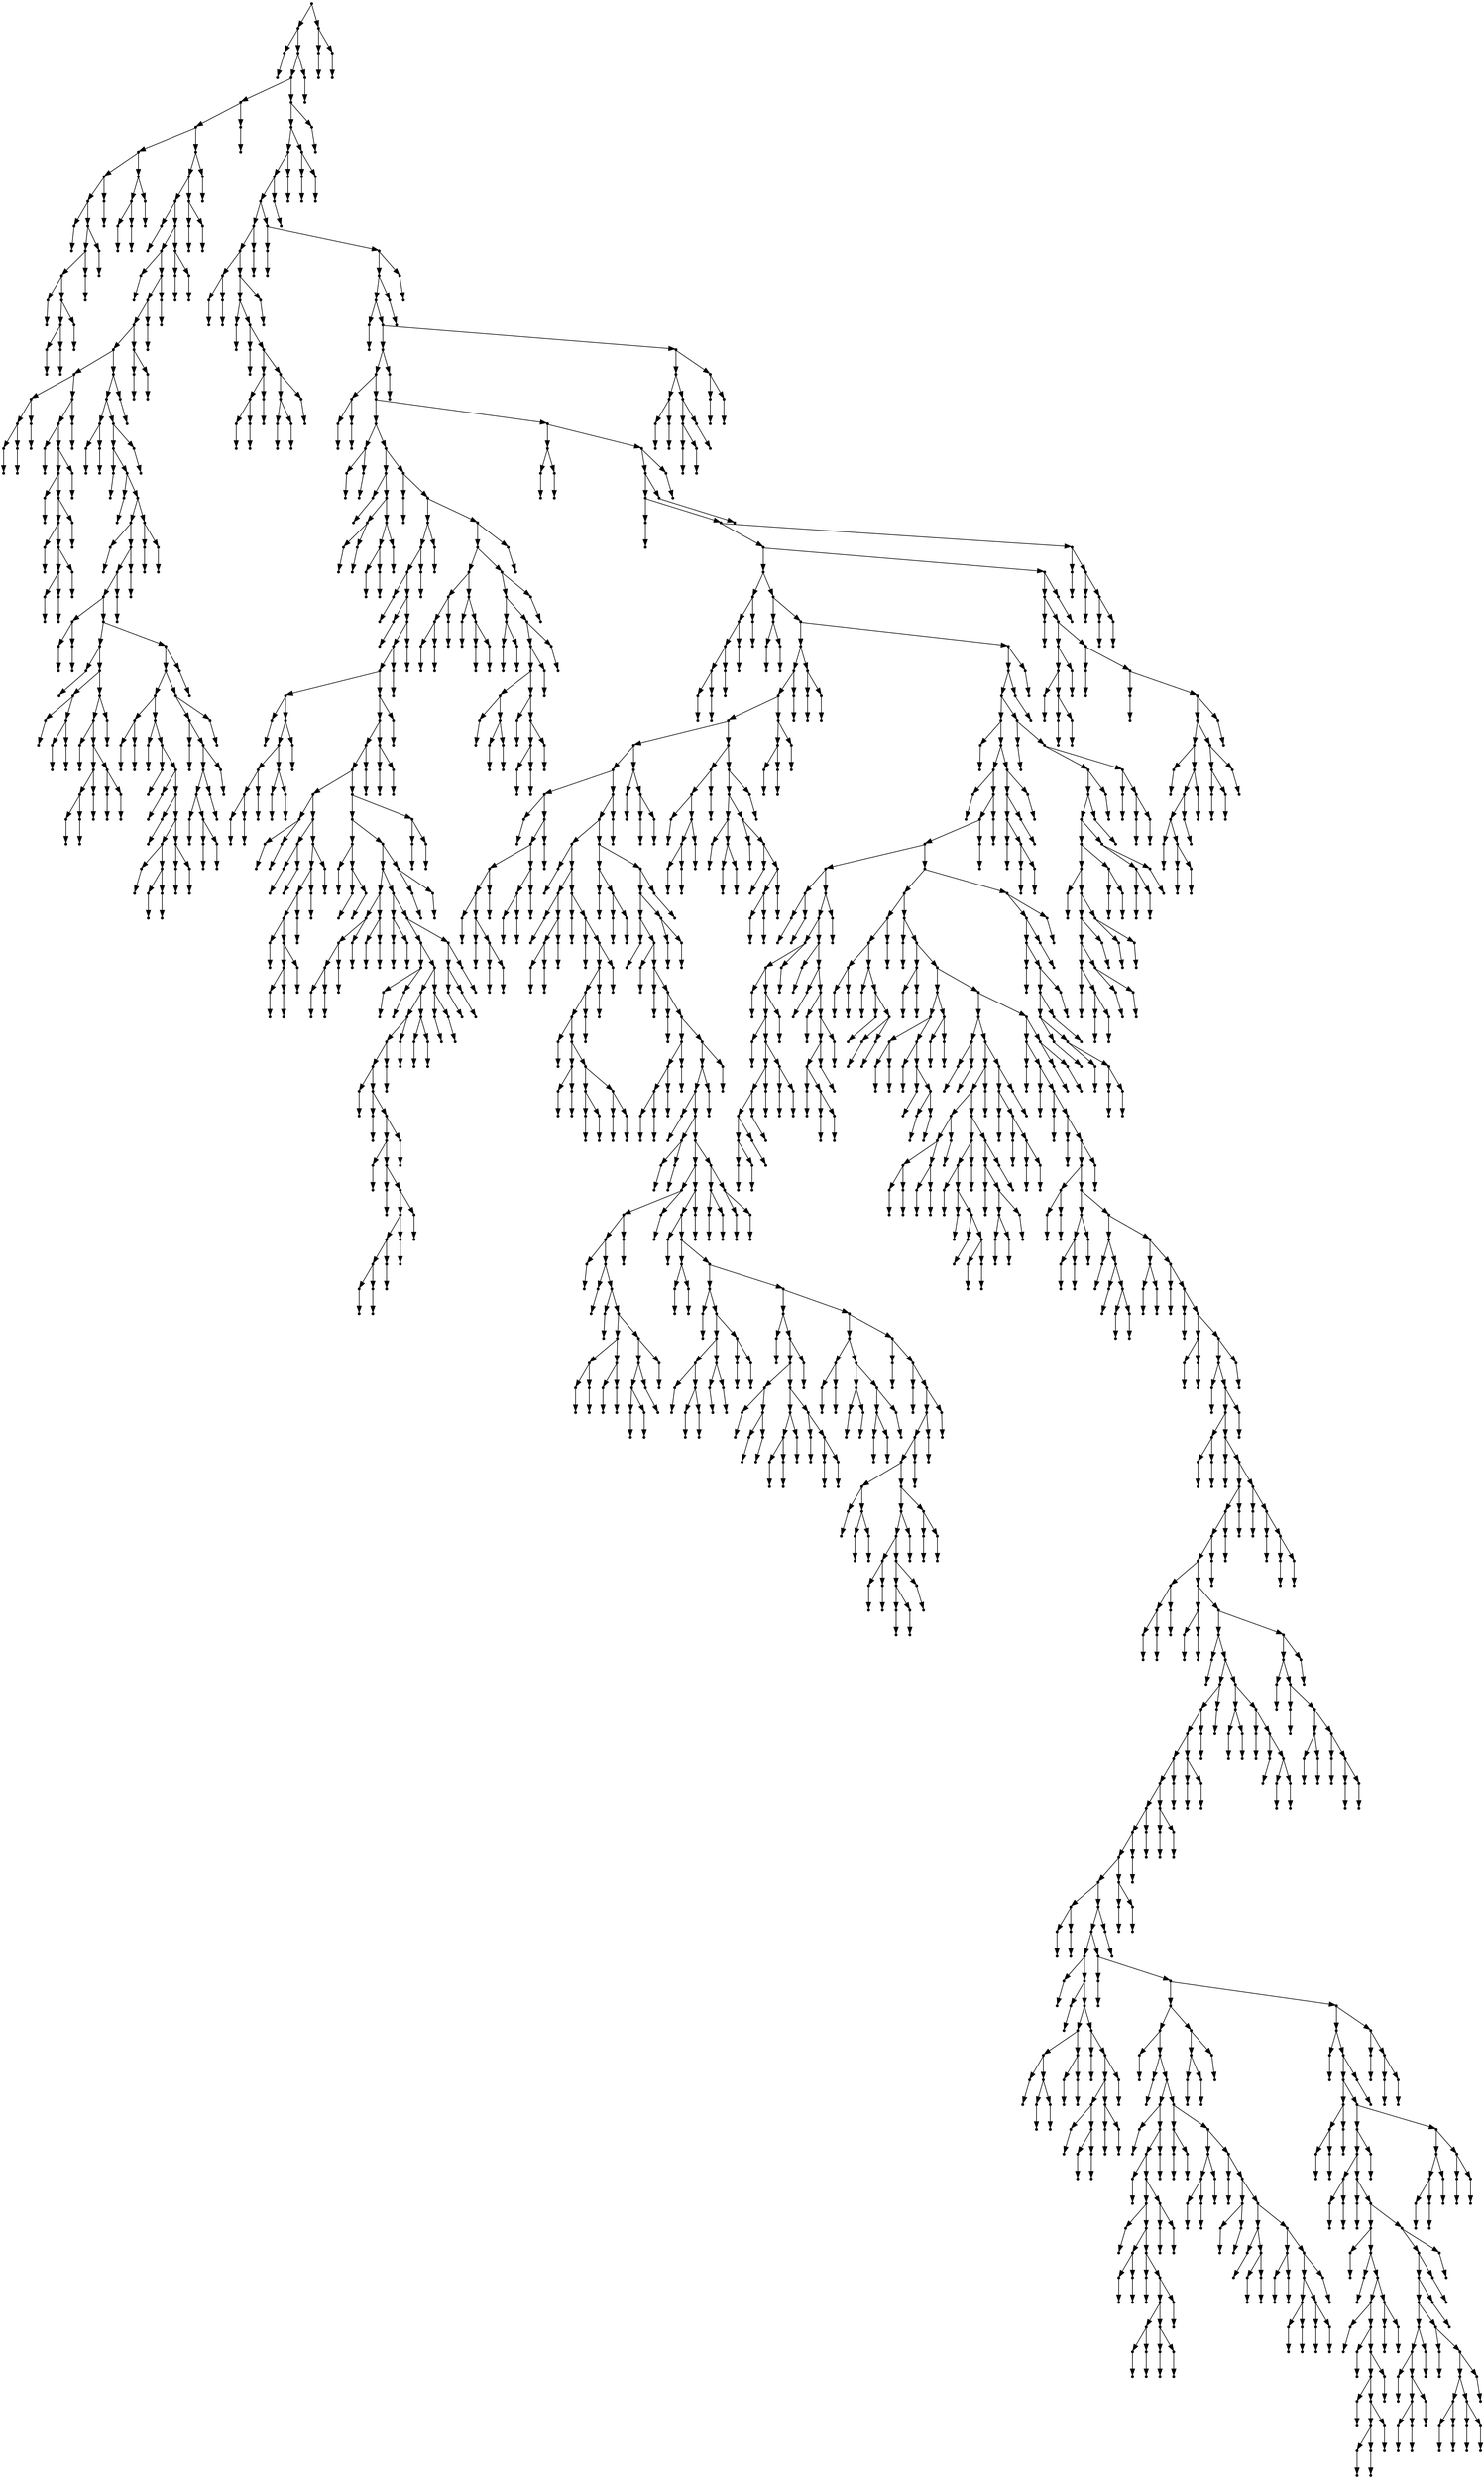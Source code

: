 digraph {
  1915 [shape=point];
  1909 [shape=point];
  1 [shape=point];
  0 [shape=point];
  1908 [shape=point];
  1905 [shape=point];
  234 [shape=point];
  231 [shape=point];
  33 [shape=point];
  24 [shape=point];
  21 [shape=point];
  3 [shape=point];
  2 [shape=point];
  20 [shape=point];
  17 [shape=point];
  14 [shape=point];
  5 [shape=point];
  4 [shape=point];
  13 [shape=point];
  10 [shape=point];
  7 [shape=point];
  6 [shape=point];
  9 [shape=point];
  8 [shape=point];
  12 [shape=point];
  11 [shape=point];
  16 [shape=point];
  15 [shape=point];
  19 [shape=point];
  18 [shape=point];
  23 [shape=point];
  22 [shape=point];
  32 [shape=point];
  29 [shape=point];
  26 [shape=point];
  25 [shape=point];
  28 [shape=point];
  27 [shape=point];
  31 [shape=point];
  30 [shape=point];
  230 [shape=point];
  227 [shape=point];
  221 [shape=point];
  35 [shape=point];
  34 [shape=point];
  220 [shape=point];
  214 [shape=point];
  37 [shape=point];
  36 [shape=point];
  213 [shape=point];
  210 [shape=point];
  207 [shape=point];
  201 [shape=point];
  72 [shape=point];
  45 [shape=point];
  42 [shape=point];
  39 [shape=point];
  38 [shape=point];
  41 [shape=point];
  40 [shape=point];
  44 [shape=point];
  43 [shape=point];
  71 [shape=point];
  68 [shape=point];
  47 [shape=point];
  46 [shape=point];
  67 [shape=point];
  64 [shape=point];
  49 [shape=point];
  48 [shape=point];
  63 [shape=point];
  60 [shape=point];
  51 [shape=point];
  50 [shape=point];
  59 [shape=point];
  56 [shape=point];
  53 [shape=point];
  52 [shape=point];
  55 [shape=point];
  54 [shape=point];
  58 [shape=point];
  57 [shape=point];
  62 [shape=point];
  61 [shape=point];
  66 [shape=point];
  65 [shape=point];
  70 [shape=point];
  69 [shape=point];
  200 [shape=point];
  197 [shape=point];
  77 [shape=point];
  74 [shape=point];
  73 [shape=point];
  76 [shape=point];
  75 [shape=point];
  196 [shape=point];
  193 [shape=point];
  79 [shape=point];
  78 [shape=point];
  192 [shape=point];
  81 [shape=point];
  80 [shape=point];
  191 [shape=point];
  185 [shape=point];
  83 [shape=point];
  82 [shape=point];
  184 [shape=point];
  181 [shape=point];
  178 [shape=point];
  88 [shape=point];
  85 [shape=point];
  84 [shape=point];
  87 [shape=point];
  86 [shape=point];
  177 [shape=point];
  120 [shape=point];
  90 [shape=point];
  89 [shape=point];
  119 [shape=point];
  98 [shape=point];
  92 [shape=point];
  91 [shape=point];
  97 [shape=point];
  94 [shape=point];
  93 [shape=point];
  96 [shape=point];
  95 [shape=point];
  118 [shape=point];
  115 [shape=point];
  100 [shape=point];
  99 [shape=point];
  114 [shape=point];
  108 [shape=point];
  105 [shape=point];
  102 [shape=point];
  101 [shape=point];
  104 [shape=point];
  103 [shape=point];
  107 [shape=point];
  106 [shape=point];
  113 [shape=point];
  110 [shape=point];
  109 [shape=point];
  112 [shape=point];
  111 [shape=point];
  117 [shape=point];
  116 [shape=point];
  176 [shape=point];
  173 [shape=point];
  152 [shape=point];
  125 [shape=point];
  122 [shape=point];
  121 [shape=point];
  124 [shape=point];
  123 [shape=point];
  151 [shape=point];
  127 [shape=point];
  126 [shape=point];
  150 [shape=point];
  129 [shape=point];
  128 [shape=point];
  149 [shape=point];
  131 [shape=point];
  130 [shape=point];
  148 [shape=point];
  133 [shape=point];
  132 [shape=point];
  147 [shape=point];
  141 [shape=point];
  135 [shape=point];
  134 [shape=point];
  140 [shape=point];
  137 [shape=point];
  136 [shape=point];
  139 [shape=point];
  138 [shape=point];
  146 [shape=point];
  143 [shape=point];
  142 [shape=point];
  145 [shape=point];
  144 [shape=point];
  172 [shape=point];
  169 [shape=point];
  154 [shape=point];
  153 [shape=point];
  168 [shape=point];
  165 [shape=point];
  162 [shape=point];
  156 [shape=point];
  155 [shape=point];
  161 [shape=point];
  158 [shape=point];
  157 [shape=point];
  160 [shape=point];
  159 [shape=point];
  164 [shape=point];
  163 [shape=point];
  167 [shape=point];
  166 [shape=point];
  171 [shape=point];
  170 [shape=point];
  175 [shape=point];
  174 [shape=point];
  180 [shape=point];
  179 [shape=point];
  183 [shape=point];
  182 [shape=point];
  190 [shape=point];
  187 [shape=point];
  186 [shape=point];
  189 [shape=point];
  188 [shape=point];
  195 [shape=point];
  194 [shape=point];
  199 [shape=point];
  198 [shape=point];
  206 [shape=point];
  203 [shape=point];
  202 [shape=point];
  205 [shape=point];
  204 [shape=point];
  209 [shape=point];
  208 [shape=point];
  212 [shape=point];
  211 [shape=point];
  219 [shape=point];
  216 [shape=point];
  215 [shape=point];
  218 [shape=point];
  217 [shape=point];
  226 [shape=point];
  223 [shape=point];
  222 [shape=point];
  225 [shape=point];
  224 [shape=point];
  229 [shape=point];
  228 [shape=point];
  233 [shape=point];
  232 [shape=point];
  1904 [shape=point];
  1901 [shape=point];
  1895 [shape=point];
  1892 [shape=point];
  1889 [shape=point];
  269 [shape=point];
  266 [shape=point];
  239 [shape=point];
  236 [shape=point];
  235 [shape=point];
  238 [shape=point];
  237 [shape=point];
  265 [shape=point];
  262 [shape=point];
  241 [shape=point];
  240 [shape=point];
  261 [shape=point];
  243 [shape=point];
  242 [shape=point];
  260 [shape=point];
  251 [shape=point];
  248 [shape=point];
  245 [shape=point];
  244 [shape=point];
  247 [shape=point];
  246 [shape=point];
  250 [shape=point];
  249 [shape=point];
  259 [shape=point];
  256 [shape=point];
  253 [shape=point];
  252 [shape=point];
  255 [shape=point];
  254 [shape=point];
  258 [shape=point];
  257 [shape=point];
  264 [shape=point];
  263 [shape=point];
  268 [shape=point];
  267 [shape=point];
  1888 [shape=point];
  271 [shape=point];
  270 [shape=point];
  1887 [shape=point];
  1884 [shape=point];
  1881 [shape=point];
  273 [shape=point];
  272 [shape=point];
  1880 [shape=point];
  1859 [shape=point];
  1856 [shape=point];
  278 [shape=point];
  275 [shape=point];
  274 [shape=point];
  277 [shape=point];
  276 [shape=point];
  1855 [shape=point];
  553 [shape=point];
  283 [shape=point];
  280 [shape=point];
  279 [shape=point];
  282 [shape=point];
  281 [shape=point];
  552 [shape=point];
  300 [shape=point];
  285 [shape=point];
  284 [shape=point];
  299 [shape=point];
  290 [shape=point];
  287 [shape=point];
  286 [shape=point];
  289 [shape=point];
  288 [shape=point];
  298 [shape=point];
  295 [shape=point];
  292 [shape=point];
  291 [shape=point];
  294 [shape=point];
  293 [shape=point];
  297 [shape=point];
  296 [shape=point];
  551 [shape=point];
  302 [shape=point];
  301 [shape=point];
  550 [shape=point];
  493 [shape=point];
  490 [shape=point];
  487 [shape=point];
  304 [shape=point];
  303 [shape=point];
  486 [shape=point];
  306 [shape=point];
  305 [shape=point];
  485 [shape=point];
  482 [shape=point];
  479 [shape=point];
  326 [shape=point];
  308 [shape=point];
  307 [shape=point];
  325 [shape=point];
  322 [shape=point];
  316 [shape=point];
  313 [shape=point];
  310 [shape=point];
  309 [shape=point];
  312 [shape=point];
  311 [shape=point];
  315 [shape=point];
  314 [shape=point];
  321 [shape=point];
  318 [shape=point];
  317 [shape=point];
  320 [shape=point];
  319 [shape=point];
  324 [shape=point];
  323 [shape=point];
  478 [shape=point];
  475 [shape=point];
  469 [shape=point];
  466 [shape=point];
  358 [shape=point];
  331 [shape=point];
  328 [shape=point];
  327 [shape=point];
  330 [shape=point];
  329 [shape=point];
  357 [shape=point];
  336 [shape=point];
  333 [shape=point];
  332 [shape=point];
  335 [shape=point];
  334 [shape=point];
  356 [shape=point];
  353 [shape=point];
  350 [shape=point];
  347 [shape=point];
  338 [shape=point];
  337 [shape=point];
  346 [shape=point];
  343 [shape=point];
  340 [shape=point];
  339 [shape=point];
  342 [shape=point];
  341 [shape=point];
  345 [shape=point];
  344 [shape=point];
  349 [shape=point];
  348 [shape=point];
  352 [shape=point];
  351 [shape=point];
  355 [shape=point];
  354 [shape=point];
  465 [shape=point];
  459 [shape=point];
  366 [shape=point];
  360 [shape=point];
  359 [shape=point];
  365 [shape=point];
  362 [shape=point];
  361 [shape=point];
  364 [shape=point];
  363 [shape=point];
  458 [shape=point];
  452 [shape=point];
  383 [shape=point];
  377 [shape=point];
  374 [shape=point];
  371 [shape=point];
  368 [shape=point];
  367 [shape=point];
  370 [shape=point];
  369 [shape=point];
  373 [shape=point];
  372 [shape=point];
  376 [shape=point];
  375 [shape=point];
  382 [shape=point];
  379 [shape=point];
  378 [shape=point];
  381 [shape=point];
  380 [shape=point];
  451 [shape=point];
  388 [shape=point];
  385 [shape=point];
  384 [shape=point];
  387 [shape=point];
  386 [shape=point];
  450 [shape=point];
  441 [shape=point];
  393 [shape=point];
  390 [shape=point];
  389 [shape=point];
  392 [shape=point];
  391 [shape=point];
  440 [shape=point];
  434 [shape=point];
  428 [shape=point];
  425 [shape=point];
  422 [shape=point];
  395 [shape=point];
  394 [shape=point];
  421 [shape=point];
  397 [shape=point];
  396 [shape=point];
  420 [shape=point];
  417 [shape=point];
  399 [shape=point];
  398 [shape=point];
  416 [shape=point];
  401 [shape=point];
  400 [shape=point];
  415 [shape=point];
  412 [shape=point];
  409 [shape=point];
  406 [shape=point];
  403 [shape=point];
  402 [shape=point];
  405 [shape=point];
  404 [shape=point];
  408 [shape=point];
  407 [shape=point];
  411 [shape=point];
  410 [shape=point];
  414 [shape=point];
  413 [shape=point];
  419 [shape=point];
  418 [shape=point];
  424 [shape=point];
  423 [shape=point];
  427 [shape=point];
  426 [shape=point];
  433 [shape=point];
  430 [shape=point];
  429 [shape=point];
  432 [shape=point];
  431 [shape=point];
  439 [shape=point];
  436 [shape=point];
  435 [shape=point];
  438 [shape=point];
  437 [shape=point];
  449 [shape=point];
  446 [shape=point];
  443 [shape=point];
  442 [shape=point];
  445 [shape=point];
  444 [shape=point];
  448 [shape=point];
  447 [shape=point];
  457 [shape=point];
  454 [shape=point];
  453 [shape=point];
  456 [shape=point];
  455 [shape=point];
  464 [shape=point];
  461 [shape=point];
  460 [shape=point];
  463 [shape=point];
  462 [shape=point];
  468 [shape=point];
  467 [shape=point];
  474 [shape=point];
  471 [shape=point];
  470 [shape=point];
  473 [shape=point];
  472 [shape=point];
  477 [shape=point];
  476 [shape=point];
  481 [shape=point];
  480 [shape=point];
  484 [shape=point];
  483 [shape=point];
  489 [shape=point];
  488 [shape=point];
  492 [shape=point];
  491 [shape=point];
  549 [shape=point];
  546 [shape=point];
  510 [shape=point];
  501 [shape=point];
  498 [shape=point];
  495 [shape=point];
  494 [shape=point];
  497 [shape=point];
  496 [shape=point];
  500 [shape=point];
  499 [shape=point];
  509 [shape=point];
  503 [shape=point];
  502 [shape=point];
  508 [shape=point];
  505 [shape=point];
  504 [shape=point];
  507 [shape=point];
  506 [shape=point];
  545 [shape=point];
  542 [shape=point];
  515 [shape=point];
  512 [shape=point];
  511 [shape=point];
  514 [shape=point];
  513 [shape=point];
  541 [shape=point];
  538 [shape=point];
  535 [shape=point];
  523 [shape=point];
  517 [shape=point];
  516 [shape=point];
  522 [shape=point];
  519 [shape=point];
  518 [shape=point];
  521 [shape=point];
  520 [shape=point];
  534 [shape=point];
  525 [shape=point];
  524 [shape=point];
  533 [shape=point];
  530 [shape=point];
  527 [shape=point];
  526 [shape=point];
  529 [shape=point];
  528 [shape=point];
  532 [shape=point];
  531 [shape=point];
  537 [shape=point];
  536 [shape=point];
  540 [shape=point];
  539 [shape=point];
  544 [shape=point];
  543 [shape=point];
  548 [shape=point];
  547 [shape=point];
  1854 [shape=point];
  558 [shape=point];
  555 [shape=point];
  554 [shape=point];
  557 [shape=point];
  556 [shape=point];
  1853 [shape=point];
  1850 [shape=point];
  1847 [shape=point];
  560 [shape=point];
  559 [shape=point];
  1846 [shape=point];
  1834 [shape=point];
  1780 [shape=point];
  574 [shape=point];
  571 [shape=point];
  568 [shape=point];
  565 [shape=point];
  562 [shape=point];
  561 [shape=point];
  564 [shape=point];
  563 [shape=point];
  567 [shape=point];
  566 [shape=point];
  570 [shape=point];
  569 [shape=point];
  573 [shape=point];
  572 [shape=point];
  1779 [shape=point];
  579 [shape=point];
  576 [shape=point];
  575 [shape=point];
  578 [shape=point];
  577 [shape=point];
  1778 [shape=point];
  977 [shape=point];
  971 [shape=point];
  968 [shape=point];
  959 [shape=point];
  917 [shape=point];
  908 [shape=point];
  608 [shape=point];
  581 [shape=point];
  580 [shape=point];
  607 [shape=point];
  604 [shape=point];
  595 [shape=point];
  592 [shape=point];
  583 [shape=point];
  582 [shape=point];
  591 [shape=point];
  585 [shape=point];
  584 [shape=point];
  590 [shape=point];
  587 [shape=point];
  586 [shape=point];
  589 [shape=point];
  588 [shape=point];
  594 [shape=point];
  593 [shape=point];
  603 [shape=point];
  600 [shape=point];
  597 [shape=point];
  596 [shape=point];
  599 [shape=point];
  598 [shape=point];
  602 [shape=point];
  601 [shape=point];
  606 [shape=point];
  605 [shape=point];
  907 [shape=point];
  904 [shape=point];
  658 [shape=point];
  610 [shape=point];
  609 [shape=point];
  657 [shape=point];
  621 [shape=point];
  612 [shape=point];
  611 [shape=point];
  620 [shape=point];
  617 [shape=point];
  614 [shape=point];
  613 [shape=point];
  616 [shape=point];
  615 [shape=point];
  619 [shape=point];
  618 [shape=point];
  656 [shape=point];
  623 [shape=point];
  622 [shape=point];
  655 [shape=point];
  625 [shape=point];
  624 [shape=point];
  654 [shape=point];
  651 [shape=point];
  648 [shape=point];
  645 [shape=point];
  627 [shape=point];
  626 [shape=point];
  644 [shape=point];
  632 [shape=point];
  629 [shape=point];
  628 [shape=point];
  631 [shape=point];
  630 [shape=point];
  643 [shape=point];
  637 [shape=point];
  634 [shape=point];
  633 [shape=point];
  636 [shape=point];
  635 [shape=point];
  642 [shape=point];
  639 [shape=point];
  638 [shape=point];
  641 [shape=point];
  640 [shape=point];
  647 [shape=point];
  646 [shape=point];
  650 [shape=point];
  649 [shape=point];
  653 [shape=point];
  652 [shape=point];
  903 [shape=point];
  666 [shape=point];
  660 [shape=point];
  659 [shape=point];
  665 [shape=point];
  662 [shape=point];
  661 [shape=point];
  664 [shape=point];
  663 [shape=point];
  902 [shape=point];
  899 [shape=point];
  893 [shape=point];
  668 [shape=point];
  667 [shape=point];
  892 [shape=point];
  670 [shape=point];
  669 [shape=point];
  891 [shape=point];
  672 [shape=point];
  671 [shape=point];
  890 [shape=point];
  674 [shape=point];
  673 [shape=point];
  889 [shape=point];
  685 [shape=point];
  682 [shape=point];
  679 [shape=point];
  676 [shape=point];
  675 [shape=point];
  678 [shape=point];
  677 [shape=point];
  681 [shape=point];
  680 [shape=point];
  684 [shape=point];
  683 [shape=point];
  888 [shape=point];
  885 [shape=point];
  882 [shape=point];
  687 [shape=point];
  686 [shape=point];
  881 [shape=point];
  692 [shape=point];
  689 [shape=point];
  688 [shape=point];
  691 [shape=point];
  690 [shape=point];
  880 [shape=point];
  868 [shape=point];
  730 [shape=point];
  727 [shape=point];
  724 [shape=point];
  694 [shape=point];
  693 [shape=point];
  723 [shape=point];
  696 [shape=point];
  695 [shape=point];
  722 [shape=point];
  698 [shape=point];
  697 [shape=point];
  721 [shape=point];
  709 [shape=point];
  703 [shape=point];
  700 [shape=point];
  699 [shape=point];
  702 [shape=point];
  701 [shape=point];
  708 [shape=point];
  705 [shape=point];
  704 [shape=point];
  707 [shape=point];
  706 [shape=point];
  720 [shape=point];
  717 [shape=point];
  714 [shape=point];
  711 [shape=point];
  710 [shape=point];
  713 [shape=point];
  712 [shape=point];
  716 [shape=point];
  715 [shape=point];
  719 [shape=point];
  718 [shape=point];
  726 [shape=point];
  725 [shape=point];
  729 [shape=point];
  728 [shape=point];
  867 [shape=point];
  864 [shape=point];
  732 [shape=point];
  731 [shape=point];
  863 [shape=point];
  737 [shape=point];
  734 [shape=point];
  733 [shape=point];
  736 [shape=point];
  735 [shape=point];
  862 [shape=point];
  760 [shape=point];
  739 [shape=point];
  738 [shape=point];
  759 [shape=point];
  753 [shape=point];
  747 [shape=point];
  741 [shape=point];
  740 [shape=point];
  746 [shape=point];
  743 [shape=point];
  742 [shape=point];
  745 [shape=point];
  744 [shape=point];
  752 [shape=point];
  749 [shape=point];
  748 [shape=point];
  751 [shape=point];
  750 [shape=point];
  758 [shape=point];
  755 [shape=point];
  754 [shape=point];
  757 [shape=point];
  756 [shape=point];
  861 [shape=point];
  792 [shape=point];
  762 [shape=point];
  761 [shape=point];
  791 [shape=point];
  788 [shape=point];
  770 [shape=point];
  764 [shape=point];
  763 [shape=point];
  769 [shape=point];
  766 [shape=point];
  765 [shape=point];
  768 [shape=point];
  767 [shape=point];
  787 [shape=point];
  778 [shape=point];
  775 [shape=point];
  772 [shape=point];
  771 [shape=point];
  774 [shape=point];
  773 [shape=point];
  777 [shape=point];
  776 [shape=point];
  786 [shape=point];
  780 [shape=point];
  779 [shape=point];
  785 [shape=point];
  782 [shape=point];
  781 [shape=point];
  784 [shape=point];
  783 [shape=point];
  790 [shape=point];
  789 [shape=point];
  860 [shape=point];
  812 [shape=point];
  797 [shape=point];
  794 [shape=point];
  793 [shape=point];
  796 [shape=point];
  795 [shape=point];
  811 [shape=point];
  802 [shape=point];
  799 [shape=point];
  798 [shape=point];
  801 [shape=point];
  800 [shape=point];
  810 [shape=point];
  807 [shape=point];
  804 [shape=point];
  803 [shape=point];
  806 [shape=point];
  805 [shape=point];
  809 [shape=point];
  808 [shape=point];
  859 [shape=point];
  814 [shape=point];
  813 [shape=point];
  858 [shape=point];
  816 [shape=point];
  815 [shape=point];
  857 [shape=point];
  854 [shape=point];
  851 [shape=point];
  848 [shape=point];
  824 [shape=point];
  818 [shape=point];
  817 [shape=point];
  823 [shape=point];
  820 [shape=point];
  819 [shape=point];
  822 [shape=point];
  821 [shape=point];
  847 [shape=point];
  841 [shape=point];
  838 [shape=point];
  829 [shape=point];
  826 [shape=point];
  825 [shape=point];
  828 [shape=point];
  827 [shape=point];
  837 [shape=point];
  834 [shape=point];
  831 [shape=point];
  830 [shape=point];
  833 [shape=point];
  832 [shape=point];
  836 [shape=point];
  835 [shape=point];
  840 [shape=point];
  839 [shape=point];
  846 [shape=point];
  843 [shape=point];
  842 [shape=point];
  845 [shape=point];
  844 [shape=point];
  850 [shape=point];
  849 [shape=point];
  853 [shape=point];
  852 [shape=point];
  856 [shape=point];
  855 [shape=point];
  866 [shape=point];
  865 [shape=point];
  879 [shape=point];
  873 [shape=point];
  870 [shape=point];
  869 [shape=point];
  872 [shape=point];
  871 [shape=point];
  878 [shape=point];
  875 [shape=point];
  874 [shape=point];
  877 [shape=point];
  876 [shape=point];
  884 [shape=point];
  883 [shape=point];
  887 [shape=point];
  886 [shape=point];
  898 [shape=point];
  895 [shape=point];
  894 [shape=point];
  897 [shape=point];
  896 [shape=point];
  901 [shape=point];
  900 [shape=point];
  906 [shape=point];
  905 [shape=point];
  916 [shape=point];
  910 [shape=point];
  909 [shape=point];
  915 [shape=point];
  912 [shape=point];
  911 [shape=point];
  914 [shape=point];
  913 [shape=point];
  958 [shape=point];
  931 [shape=point];
  928 [shape=point];
  919 [shape=point];
  918 [shape=point];
  927 [shape=point];
  924 [shape=point];
  921 [shape=point];
  920 [shape=point];
  923 [shape=point];
  922 [shape=point];
  926 [shape=point];
  925 [shape=point];
  930 [shape=point];
  929 [shape=point];
  957 [shape=point];
  954 [shape=point];
  939 [shape=point];
  933 [shape=point];
  932 [shape=point];
  938 [shape=point];
  935 [shape=point];
  934 [shape=point];
  937 [shape=point];
  936 [shape=point];
  953 [shape=point];
  941 [shape=point];
  940 [shape=point];
  952 [shape=point];
  943 [shape=point];
  942 [shape=point];
  951 [shape=point];
  948 [shape=point];
  945 [shape=point];
  944 [shape=point];
  947 [shape=point];
  946 [shape=point];
  950 [shape=point];
  949 [shape=point];
  956 [shape=point];
  955 [shape=point];
  967 [shape=point];
  964 [shape=point];
  961 [shape=point];
  960 [shape=point];
  963 [shape=point];
  962 [shape=point];
  966 [shape=point];
  965 [shape=point];
  970 [shape=point];
  969 [shape=point];
  976 [shape=point];
  973 [shape=point];
  972 [shape=point];
  975 [shape=point];
  974 [shape=point];
  1777 [shape=point];
  1774 [shape=point];
  1771 [shape=point];
  1711 [shape=point];
  979 [shape=point];
  978 [shape=point];
  1710 [shape=point];
  1695 [shape=point];
  981 [shape=point];
  980 [shape=point];
  1694 [shape=point];
  1691 [shape=point];
  1688 [shape=point];
  1046 [shape=point];
  986 [shape=point];
  983 [shape=point];
  982 [shape=point];
  985 [shape=point];
  984 [shape=point];
  1045 [shape=point];
  1042 [shape=point];
  1018 [shape=point];
  1015 [shape=point];
  988 [shape=point];
  987 [shape=point];
  1014 [shape=point];
  1011 [shape=point];
  990 [shape=point];
  989 [shape=point];
  1010 [shape=point];
  1004 [shape=point];
  1001 [shape=point];
  998 [shape=point];
  995 [shape=point];
  992 [shape=point];
  991 [shape=point];
  994 [shape=point];
  993 [shape=point];
  997 [shape=point];
  996 [shape=point];
  1000 [shape=point];
  999 [shape=point];
  1003 [shape=point];
  1002 [shape=point];
  1009 [shape=point];
  1006 [shape=point];
  1005 [shape=point];
  1008 [shape=point];
  1007 [shape=point];
  1013 [shape=point];
  1012 [shape=point];
  1017 [shape=point];
  1016 [shape=point];
  1041 [shape=point];
  1020 [shape=point];
  1019 [shape=point];
  1040 [shape=point];
  1022 [shape=point];
  1021 [shape=point];
  1039 [shape=point];
  1024 [shape=point];
  1023 [shape=point];
  1038 [shape=point];
  1035 [shape=point];
  1032 [shape=point];
  1026 [shape=point];
  1025 [shape=point];
  1031 [shape=point];
  1028 [shape=point];
  1027 [shape=point];
  1030 [shape=point];
  1029 [shape=point];
  1034 [shape=point];
  1033 [shape=point];
  1037 [shape=point];
  1036 [shape=point];
  1044 [shape=point];
  1043 [shape=point];
  1687 [shape=point];
  1660 [shape=point];
  1066 [shape=point];
  1063 [shape=point];
  1051 [shape=point];
  1048 [shape=point];
  1047 [shape=point];
  1050 [shape=point];
  1049 [shape=point];
  1062 [shape=point];
  1053 [shape=point];
  1052 [shape=point];
  1061 [shape=point];
  1055 [shape=point];
  1054 [shape=point];
  1060 [shape=point];
  1057 [shape=point];
  1056 [shape=point];
  1059 [shape=point];
  1058 [shape=point];
  1065 [shape=point];
  1064 [shape=point];
  1659 [shape=point];
  1068 [shape=point];
  1067 [shape=point];
  1658 [shape=point];
  1073 [shape=point];
  1070 [shape=point];
  1069 [shape=point];
  1072 [shape=point];
  1071 [shape=point];
  1657 [shape=point];
  1096 [shape=point];
  1090 [shape=point];
  1078 [shape=point];
  1075 [shape=point];
  1074 [shape=point];
  1077 [shape=point];
  1076 [shape=point];
  1089 [shape=point];
  1080 [shape=point];
  1079 [shape=point];
  1088 [shape=point];
  1082 [shape=point];
  1081 [shape=point];
  1087 [shape=point];
  1084 [shape=point];
  1083 [shape=point];
  1086 [shape=point];
  1085 [shape=point];
  1095 [shape=point];
  1092 [shape=point];
  1091 [shape=point];
  1094 [shape=point];
  1093 [shape=point];
  1656 [shape=point];
  1167 [shape=point];
  1101 [shape=point];
  1098 [shape=point];
  1097 [shape=point];
  1100 [shape=point];
  1099 [shape=point];
  1166 [shape=point];
  1151 [shape=point];
  1148 [shape=point];
  1115 [shape=point];
  1112 [shape=point];
  1106 [shape=point];
  1103 [shape=point];
  1102 [shape=point];
  1105 [shape=point];
  1104 [shape=point];
  1111 [shape=point];
  1108 [shape=point];
  1107 [shape=point];
  1110 [shape=point];
  1109 [shape=point];
  1114 [shape=point];
  1113 [shape=point];
  1147 [shape=point];
  1132 [shape=point];
  1129 [shape=point];
  1117 [shape=point];
  1116 [shape=point];
  1128 [shape=point];
  1119 [shape=point];
  1118 [shape=point];
  1127 [shape=point];
  1121 [shape=point];
  1120 [shape=point];
  1126 [shape=point];
  1123 [shape=point];
  1122 [shape=point];
  1125 [shape=point];
  1124 [shape=point];
  1131 [shape=point];
  1130 [shape=point];
  1146 [shape=point];
  1143 [shape=point];
  1134 [shape=point];
  1133 [shape=point];
  1142 [shape=point];
  1139 [shape=point];
  1136 [shape=point];
  1135 [shape=point];
  1138 [shape=point];
  1137 [shape=point];
  1141 [shape=point];
  1140 [shape=point];
  1145 [shape=point];
  1144 [shape=point];
  1150 [shape=point];
  1149 [shape=point];
  1165 [shape=point];
  1162 [shape=point];
  1153 [shape=point];
  1152 [shape=point];
  1161 [shape=point];
  1155 [shape=point];
  1154 [shape=point];
  1160 [shape=point];
  1157 [shape=point];
  1156 [shape=point];
  1159 [shape=point];
  1158 [shape=point];
  1164 [shape=point];
  1163 [shape=point];
  1655 [shape=point];
  1649 [shape=point];
  1169 [shape=point];
  1168 [shape=point];
  1648 [shape=point];
  1171 [shape=point];
  1170 [shape=point];
  1647 [shape=point];
  1173 [shape=point];
  1172 [shape=point];
  1646 [shape=point];
  1175 [shape=point];
  1174 [shape=point];
  1645 [shape=point];
  1642 [shape=point];
  1180 [shape=point];
  1177 [shape=point];
  1176 [shape=point];
  1179 [shape=point];
  1178 [shape=point];
  1641 [shape=point];
  1188 [shape=point];
  1185 [shape=point];
  1182 [shape=point];
  1181 [shape=point];
  1184 [shape=point];
  1183 [shape=point];
  1187 [shape=point];
  1186 [shape=point];
  1640 [shape=point];
  1199 [shape=point];
  1190 [shape=point];
  1189 [shape=point];
  1198 [shape=point];
  1192 [shape=point];
  1191 [shape=point];
  1197 [shape=point];
  1194 [shape=point];
  1193 [shape=point];
  1196 [shape=point];
  1195 [shape=point];
  1639 [shape=point];
  1204 [shape=point];
  1201 [shape=point];
  1200 [shape=point];
  1203 [shape=point];
  1202 [shape=point];
  1638 [shape=point];
  1206 [shape=point];
  1205 [shape=point];
  1637 [shape=point];
  1208 [shape=point];
  1207 [shape=point];
  1636 [shape=point];
  1213 [shape=point];
  1210 [shape=point];
  1209 [shape=point];
  1212 [shape=point];
  1211 [shape=point];
  1635 [shape=point];
  1632 [shape=point];
  1215 [shape=point];
  1214 [shape=point];
  1631 [shape=point];
  1628 [shape=point];
  1220 [shape=point];
  1217 [shape=point];
  1216 [shape=point];
  1219 [shape=point];
  1218 [shape=point];
  1627 [shape=point];
  1222 [shape=point];
  1221 [shape=point];
  1626 [shape=point];
  1614 [shape=point];
  1611 [shape=point];
  1608 [shape=point];
  1605 [shape=point];
  1230 [shape=point];
  1227 [shape=point];
  1224 [shape=point];
  1223 [shape=point];
  1226 [shape=point];
  1225 [shape=point];
  1229 [shape=point];
  1228 [shape=point];
  1604 [shape=point];
  1235 [shape=point];
  1232 [shape=point];
  1231 [shape=point];
  1234 [shape=point];
  1233 [shape=point];
  1603 [shape=point];
  1579 [shape=point];
  1237 [shape=point];
  1236 [shape=point];
  1578 [shape=point];
  1560 [shape=point];
  1557 [shape=point];
  1554 [shape=point];
  1548 [shape=point];
  1545 [shape=point];
  1539 [shape=point];
  1536 [shape=point];
  1533 [shape=point];
  1527 [shape=point];
  1242 [shape=point];
  1239 [shape=point];
  1238 [shape=point];
  1241 [shape=point];
  1240 [shape=point];
  1526 [shape=point];
  1523 [shape=point];
  1283 [shape=point];
  1244 [shape=point];
  1243 [shape=point];
  1282 [shape=point];
  1246 [shape=point];
  1245 [shape=point];
  1281 [shape=point];
  1260 [shape=point];
  1254 [shape=point];
  1248 [shape=point];
  1247 [shape=point];
  1253 [shape=point];
  1250 [shape=point];
  1249 [shape=point];
  1252 [shape=point];
  1251 [shape=point];
  1259 [shape=point];
  1256 [shape=point];
  1255 [shape=point];
  1258 [shape=point];
  1257 [shape=point];
  1280 [shape=point];
  1262 [shape=point];
  1261 [shape=point];
  1279 [shape=point];
  1276 [shape=point];
  1270 [shape=point];
  1264 [shape=point];
  1263 [shape=point];
  1269 [shape=point];
  1266 [shape=point];
  1265 [shape=point];
  1268 [shape=point];
  1267 [shape=point];
  1275 [shape=point];
  1272 [shape=point];
  1271 [shape=point];
  1274 [shape=point];
  1273 [shape=point];
  1278 [shape=point];
  1277 [shape=point];
  1522 [shape=point];
  1285 [shape=point];
  1284 [shape=point];
  1521 [shape=point];
  1395 [shape=point];
  1386 [shape=point];
  1287 [shape=point];
  1286 [shape=point];
  1385 [shape=point];
  1289 [shape=point];
  1288 [shape=point];
  1384 [shape=point];
  1330 [shape=point];
  1291 [shape=point];
  1290 [shape=point];
  1329 [shape=point];
  1326 [shape=point];
  1293 [shape=point];
  1292 [shape=point];
  1325 [shape=point];
  1319 [shape=point];
  1295 [shape=point];
  1294 [shape=point];
  1318 [shape=point];
  1300 [shape=point];
  1297 [shape=point];
  1296 [shape=point];
  1299 [shape=point];
  1298 [shape=point];
  1317 [shape=point];
  1302 [shape=point];
  1301 [shape=point];
  1316 [shape=point];
  1313 [shape=point];
  1307 [shape=point];
  1304 [shape=point];
  1303 [shape=point];
  1306 [shape=point];
  1305 [shape=point];
  1312 [shape=point];
  1309 [shape=point];
  1308 [shape=point];
  1311 [shape=point];
  1310 [shape=point];
  1315 [shape=point];
  1314 [shape=point];
  1324 [shape=point];
  1321 [shape=point];
  1320 [shape=point];
  1323 [shape=point];
  1322 [shape=point];
  1328 [shape=point];
  1327 [shape=point];
  1383 [shape=point];
  1335 [shape=point];
  1332 [shape=point];
  1331 [shape=point];
  1334 [shape=point];
  1333 [shape=point];
  1382 [shape=point];
  1343 [shape=point];
  1340 [shape=point];
  1337 [shape=point];
  1336 [shape=point];
  1339 [shape=point];
  1338 [shape=point];
  1342 [shape=point];
  1341 [shape=point];
  1381 [shape=point];
  1345 [shape=point];
  1344 [shape=point];
  1380 [shape=point];
  1350 [shape=point];
  1347 [shape=point];
  1346 [shape=point];
  1349 [shape=point];
  1348 [shape=point];
  1379 [shape=point];
  1358 [shape=point];
  1352 [shape=point];
  1351 [shape=point];
  1357 [shape=point];
  1354 [shape=point];
  1353 [shape=point];
  1356 [shape=point];
  1355 [shape=point];
  1378 [shape=point];
  1363 [shape=point];
  1360 [shape=point];
  1359 [shape=point];
  1362 [shape=point];
  1361 [shape=point];
  1377 [shape=point];
  1374 [shape=point];
  1368 [shape=point];
  1365 [shape=point];
  1364 [shape=point];
  1367 [shape=point];
  1366 [shape=point];
  1373 [shape=point];
  1370 [shape=point];
  1369 [shape=point];
  1372 [shape=point];
  1371 [shape=point];
  1376 [shape=point];
  1375 [shape=point];
  1394 [shape=point];
  1391 [shape=point];
  1388 [shape=point];
  1387 [shape=point];
  1390 [shape=point];
  1389 [shape=point];
  1393 [shape=point];
  1392 [shape=point];
  1520 [shape=point];
  1511 [shape=point];
  1397 [shape=point];
  1396 [shape=point];
  1510 [shape=point];
  1507 [shape=point];
  1405 [shape=point];
  1402 [shape=point];
  1399 [shape=point];
  1398 [shape=point];
  1401 [shape=point];
  1400 [shape=point];
  1404 [shape=point];
  1403 [shape=point];
  1506 [shape=point];
  1491 [shape=point];
  1488 [shape=point];
  1410 [shape=point];
  1407 [shape=point];
  1406 [shape=point];
  1409 [shape=point];
  1408 [shape=point];
  1487 [shape=point];
  1412 [shape=point];
  1411 [shape=point];
  1486 [shape=point];
  1444 [shape=point];
  1414 [shape=point];
  1413 [shape=point];
  1443 [shape=point];
  1416 [shape=point];
  1415 [shape=point];
  1442 [shape=point];
  1436 [shape=point];
  1418 [shape=point];
  1417 [shape=point];
  1435 [shape=point];
  1420 [shape=point];
  1419 [shape=point];
  1434 [shape=point];
  1431 [shape=point];
  1422 [shape=point];
  1421 [shape=point];
  1430 [shape=point];
  1427 [shape=point];
  1424 [shape=point];
  1423 [shape=point];
  1426 [shape=point];
  1425 [shape=point];
  1429 [shape=point];
  1428 [shape=point];
  1433 [shape=point];
  1432 [shape=point];
  1441 [shape=point];
  1438 [shape=point];
  1437 [shape=point];
  1440 [shape=point];
  1439 [shape=point];
  1485 [shape=point];
  1482 [shape=point];
  1479 [shape=point];
  1476 [shape=point];
  1458 [shape=point];
  1455 [shape=point];
  1446 [shape=point];
  1445 [shape=point];
  1454 [shape=point];
  1451 [shape=point];
  1448 [shape=point];
  1447 [shape=point];
  1450 [shape=point];
  1449 [shape=point];
  1453 [shape=point];
  1452 [shape=point];
  1457 [shape=point];
  1456 [shape=point];
  1475 [shape=point];
  1460 [shape=point];
  1459 [shape=point];
  1474 [shape=point];
  1471 [shape=point];
  1465 [shape=point];
  1462 [shape=point];
  1461 [shape=point];
  1464 [shape=point];
  1463 [shape=point];
  1470 [shape=point];
  1467 [shape=point];
  1466 [shape=point];
  1469 [shape=point];
  1468 [shape=point];
  1473 [shape=point];
  1472 [shape=point];
  1478 [shape=point];
  1477 [shape=point];
  1481 [shape=point];
  1480 [shape=point];
  1484 [shape=point];
  1483 [shape=point];
  1490 [shape=point];
  1489 [shape=point];
  1505 [shape=point];
  1499 [shape=point];
  1496 [shape=point];
  1493 [shape=point];
  1492 [shape=point];
  1495 [shape=point];
  1494 [shape=point];
  1498 [shape=point];
  1497 [shape=point];
  1504 [shape=point];
  1501 [shape=point];
  1500 [shape=point];
  1503 [shape=point];
  1502 [shape=point];
  1509 [shape=point];
  1508 [shape=point];
  1519 [shape=point];
  1513 [shape=point];
  1512 [shape=point];
  1518 [shape=point];
  1515 [shape=point];
  1514 [shape=point];
  1517 [shape=point];
  1516 [shape=point];
  1525 [shape=point];
  1524 [shape=point];
  1532 [shape=point];
  1529 [shape=point];
  1528 [shape=point];
  1531 [shape=point];
  1530 [shape=point];
  1535 [shape=point];
  1534 [shape=point];
  1538 [shape=point];
  1537 [shape=point];
  1544 [shape=point];
  1541 [shape=point];
  1540 [shape=point];
  1543 [shape=point];
  1542 [shape=point];
  1547 [shape=point];
  1546 [shape=point];
  1553 [shape=point];
  1550 [shape=point];
  1549 [shape=point];
  1552 [shape=point];
  1551 [shape=point];
  1556 [shape=point];
  1555 [shape=point];
  1559 [shape=point];
  1558 [shape=point];
  1577 [shape=point];
  1565 [shape=point];
  1562 [shape=point];
  1561 [shape=point];
  1564 [shape=point];
  1563 [shape=point];
  1576 [shape=point];
  1567 [shape=point];
  1566 [shape=point];
  1575 [shape=point];
  1569 [shape=point];
  1568 [shape=point];
  1574 [shape=point];
  1571 [shape=point];
  1570 [shape=point];
  1573 [shape=point];
  1572 [shape=point];
  1602 [shape=point];
  1599 [shape=point];
  1581 [shape=point];
  1580 [shape=point];
  1598 [shape=point];
  1583 [shape=point];
  1582 [shape=point];
  1597 [shape=point];
  1588 [shape=point];
  1585 [shape=point];
  1584 [shape=point];
  1587 [shape=point];
  1586 [shape=point];
  1596 [shape=point];
  1590 [shape=point];
  1589 [shape=point];
  1595 [shape=point];
  1592 [shape=point];
  1591 [shape=point];
  1594 [shape=point];
  1593 [shape=point];
  1601 [shape=point];
  1600 [shape=point];
  1607 [shape=point];
  1606 [shape=point];
  1610 [shape=point];
  1609 [shape=point];
  1613 [shape=point];
  1612 [shape=point];
  1625 [shape=point];
  1616 [shape=point];
  1615 [shape=point];
  1624 [shape=point];
  1618 [shape=point];
  1617 [shape=point];
  1623 [shape=point];
  1620 [shape=point];
  1619 [shape=point];
  1622 [shape=point];
  1621 [shape=point];
  1630 [shape=point];
  1629 [shape=point];
  1634 [shape=point];
  1633 [shape=point];
  1644 [shape=point];
  1643 [shape=point];
  1654 [shape=point];
  1651 [shape=point];
  1650 [shape=point];
  1653 [shape=point];
  1652 [shape=point];
  1686 [shape=point];
  1683 [shape=point];
  1680 [shape=point];
  1662 [shape=point];
  1661 [shape=point];
  1679 [shape=point];
  1676 [shape=point];
  1673 [shape=point];
  1664 [shape=point];
  1663 [shape=point];
  1672 [shape=point];
  1666 [shape=point];
  1665 [shape=point];
  1671 [shape=point];
  1668 [shape=point];
  1667 [shape=point];
  1670 [shape=point];
  1669 [shape=point];
  1675 [shape=point];
  1674 [shape=point];
  1678 [shape=point];
  1677 [shape=point];
  1682 [shape=point];
  1681 [shape=point];
  1685 [shape=point];
  1684 [shape=point];
  1690 [shape=point];
  1689 [shape=point];
  1693 [shape=point];
  1692 [shape=point];
  1709 [shape=point];
  1706 [shape=point];
  1703 [shape=point];
  1697 [shape=point];
  1696 [shape=point];
  1702 [shape=point];
  1699 [shape=point];
  1698 [shape=point];
  1701 [shape=point];
  1700 [shape=point];
  1705 [shape=point];
  1704 [shape=point];
  1708 [shape=point];
  1707 [shape=point];
  1770 [shape=point];
  1713 [shape=point];
  1712 [shape=point];
  1769 [shape=point];
  1760 [shape=point];
  1757 [shape=point];
  1754 [shape=point];
  1745 [shape=point];
  1739 [shape=point];
  1715 [shape=point];
  1714 [shape=point];
  1738 [shape=point];
  1732 [shape=point];
  1729 [shape=point];
  1723 [shape=point];
  1717 [shape=point];
  1716 [shape=point];
  1722 [shape=point];
  1719 [shape=point];
  1718 [shape=point];
  1721 [shape=point];
  1720 [shape=point];
  1728 [shape=point];
  1725 [shape=point];
  1724 [shape=point];
  1727 [shape=point];
  1726 [shape=point];
  1731 [shape=point];
  1730 [shape=point];
  1737 [shape=point];
  1734 [shape=point];
  1733 [shape=point];
  1736 [shape=point];
  1735 [shape=point];
  1744 [shape=point];
  1741 [shape=point];
  1740 [shape=point];
  1743 [shape=point];
  1742 [shape=point];
  1753 [shape=point];
  1750 [shape=point];
  1747 [shape=point];
  1746 [shape=point];
  1749 [shape=point];
  1748 [shape=point];
  1752 [shape=point];
  1751 [shape=point];
  1756 [shape=point];
  1755 [shape=point];
  1759 [shape=point];
  1758 [shape=point];
  1768 [shape=point];
  1762 [shape=point];
  1761 [shape=point];
  1767 [shape=point];
  1764 [shape=point];
  1763 [shape=point];
  1766 [shape=point];
  1765 [shape=point];
  1773 [shape=point];
  1772 [shape=point];
  1776 [shape=point];
  1775 [shape=point];
  1833 [shape=point];
  1830 [shape=point];
  1782 [shape=point];
  1781 [shape=point];
  1829 [shape=point];
  1793 [shape=point];
  1790 [shape=point];
  1784 [shape=point];
  1783 [shape=point];
  1789 [shape=point];
  1786 [shape=point];
  1785 [shape=point];
  1788 [shape=point];
  1787 [shape=point];
  1792 [shape=point];
  1791 [shape=point];
  1828 [shape=point];
  1795 [shape=point];
  1794 [shape=point];
  1827 [shape=point];
  1797 [shape=point];
  1796 [shape=point];
  1826 [shape=point];
  1823 [shape=point];
  1814 [shape=point];
  1799 [shape=point];
  1798 [shape=point];
  1813 [shape=point];
  1810 [shape=point];
  1807 [shape=point];
  1801 [shape=point];
  1800 [shape=point];
  1806 [shape=point];
  1803 [shape=point];
  1802 [shape=point];
  1805 [shape=point];
  1804 [shape=point];
  1809 [shape=point];
  1808 [shape=point];
  1812 [shape=point];
  1811 [shape=point];
  1822 [shape=point];
  1819 [shape=point];
  1816 [shape=point];
  1815 [shape=point];
  1818 [shape=point];
  1817 [shape=point];
  1821 [shape=point];
  1820 [shape=point];
  1825 [shape=point];
  1824 [shape=point];
  1832 [shape=point];
  1831 [shape=point];
  1845 [shape=point];
  1836 [shape=point];
  1835 [shape=point];
  1844 [shape=point];
  1838 [shape=point];
  1837 [shape=point];
  1843 [shape=point];
  1840 [shape=point];
  1839 [shape=point];
  1842 [shape=point];
  1841 [shape=point];
  1849 [shape=point];
  1848 [shape=point];
  1852 [shape=point];
  1851 [shape=point];
  1858 [shape=point];
  1857 [shape=point];
  1879 [shape=point];
  1873 [shape=point];
  1864 [shape=point];
  1861 [shape=point];
  1860 [shape=point];
  1863 [shape=point];
  1862 [shape=point];
  1872 [shape=point];
  1869 [shape=point];
  1866 [shape=point];
  1865 [shape=point];
  1868 [shape=point];
  1867 [shape=point];
  1871 [shape=point];
  1870 [shape=point];
  1878 [shape=point];
  1875 [shape=point];
  1874 [shape=point];
  1877 [shape=point];
  1876 [shape=point];
  1883 [shape=point];
  1882 [shape=point];
  1886 [shape=point];
  1885 [shape=point];
  1891 [shape=point];
  1890 [shape=point];
  1894 [shape=point];
  1893 [shape=point];
  1900 [shape=point];
  1897 [shape=point];
  1896 [shape=point];
  1899 [shape=point];
  1898 [shape=point];
  1903 [shape=point];
  1902 [shape=point];
  1907 [shape=point];
  1906 [shape=point];
  1914 [shape=point];
  1911 [shape=point];
  1910 [shape=point];
  1913 [shape=point];
  1912 [shape=point];
1915 -> 1909;
1909 -> 1;
1 -> 0;
1909 -> 1908;
1908 -> 1905;
1905 -> 234;
234 -> 231;
231 -> 33;
33 -> 24;
24 -> 21;
21 -> 3;
3 -> 2;
21 -> 20;
20 -> 17;
17 -> 14;
14 -> 5;
5 -> 4;
14 -> 13;
13 -> 10;
10 -> 7;
7 -> 6;
10 -> 9;
9 -> 8;
13 -> 12;
12 -> 11;
17 -> 16;
16 -> 15;
20 -> 19;
19 -> 18;
24 -> 23;
23 -> 22;
33 -> 32;
32 -> 29;
29 -> 26;
26 -> 25;
29 -> 28;
28 -> 27;
32 -> 31;
31 -> 30;
231 -> 230;
230 -> 227;
227 -> 221;
221 -> 35;
35 -> 34;
221 -> 220;
220 -> 214;
214 -> 37;
37 -> 36;
214 -> 213;
213 -> 210;
210 -> 207;
207 -> 201;
201 -> 72;
72 -> 45;
45 -> 42;
42 -> 39;
39 -> 38;
42 -> 41;
41 -> 40;
45 -> 44;
44 -> 43;
72 -> 71;
71 -> 68;
68 -> 47;
47 -> 46;
68 -> 67;
67 -> 64;
64 -> 49;
49 -> 48;
64 -> 63;
63 -> 60;
60 -> 51;
51 -> 50;
60 -> 59;
59 -> 56;
56 -> 53;
53 -> 52;
56 -> 55;
55 -> 54;
59 -> 58;
58 -> 57;
63 -> 62;
62 -> 61;
67 -> 66;
66 -> 65;
71 -> 70;
70 -> 69;
201 -> 200;
200 -> 197;
197 -> 77;
77 -> 74;
74 -> 73;
77 -> 76;
76 -> 75;
197 -> 196;
196 -> 193;
193 -> 79;
79 -> 78;
193 -> 192;
192 -> 81;
81 -> 80;
192 -> 191;
191 -> 185;
185 -> 83;
83 -> 82;
185 -> 184;
184 -> 181;
181 -> 178;
178 -> 88;
88 -> 85;
85 -> 84;
88 -> 87;
87 -> 86;
178 -> 177;
177 -> 120;
120 -> 90;
90 -> 89;
120 -> 119;
119 -> 98;
98 -> 92;
92 -> 91;
98 -> 97;
97 -> 94;
94 -> 93;
97 -> 96;
96 -> 95;
119 -> 118;
118 -> 115;
115 -> 100;
100 -> 99;
115 -> 114;
114 -> 108;
108 -> 105;
105 -> 102;
102 -> 101;
105 -> 104;
104 -> 103;
108 -> 107;
107 -> 106;
114 -> 113;
113 -> 110;
110 -> 109;
113 -> 112;
112 -> 111;
118 -> 117;
117 -> 116;
177 -> 176;
176 -> 173;
173 -> 152;
152 -> 125;
125 -> 122;
122 -> 121;
125 -> 124;
124 -> 123;
152 -> 151;
151 -> 127;
127 -> 126;
151 -> 150;
150 -> 129;
129 -> 128;
150 -> 149;
149 -> 131;
131 -> 130;
149 -> 148;
148 -> 133;
133 -> 132;
148 -> 147;
147 -> 141;
141 -> 135;
135 -> 134;
141 -> 140;
140 -> 137;
137 -> 136;
140 -> 139;
139 -> 138;
147 -> 146;
146 -> 143;
143 -> 142;
146 -> 145;
145 -> 144;
173 -> 172;
172 -> 169;
169 -> 154;
154 -> 153;
169 -> 168;
168 -> 165;
165 -> 162;
162 -> 156;
156 -> 155;
162 -> 161;
161 -> 158;
158 -> 157;
161 -> 160;
160 -> 159;
165 -> 164;
164 -> 163;
168 -> 167;
167 -> 166;
172 -> 171;
171 -> 170;
176 -> 175;
175 -> 174;
181 -> 180;
180 -> 179;
184 -> 183;
183 -> 182;
191 -> 190;
190 -> 187;
187 -> 186;
190 -> 189;
189 -> 188;
196 -> 195;
195 -> 194;
200 -> 199;
199 -> 198;
207 -> 206;
206 -> 203;
203 -> 202;
206 -> 205;
205 -> 204;
210 -> 209;
209 -> 208;
213 -> 212;
212 -> 211;
220 -> 219;
219 -> 216;
216 -> 215;
219 -> 218;
218 -> 217;
227 -> 226;
226 -> 223;
223 -> 222;
226 -> 225;
225 -> 224;
230 -> 229;
229 -> 228;
234 -> 233;
233 -> 232;
1905 -> 1904;
1904 -> 1901;
1901 -> 1895;
1895 -> 1892;
1892 -> 1889;
1889 -> 269;
269 -> 266;
266 -> 239;
239 -> 236;
236 -> 235;
239 -> 238;
238 -> 237;
266 -> 265;
265 -> 262;
262 -> 241;
241 -> 240;
262 -> 261;
261 -> 243;
243 -> 242;
261 -> 260;
260 -> 251;
251 -> 248;
248 -> 245;
245 -> 244;
248 -> 247;
247 -> 246;
251 -> 250;
250 -> 249;
260 -> 259;
259 -> 256;
256 -> 253;
253 -> 252;
256 -> 255;
255 -> 254;
259 -> 258;
258 -> 257;
265 -> 264;
264 -> 263;
269 -> 268;
268 -> 267;
1889 -> 1888;
1888 -> 271;
271 -> 270;
1888 -> 1887;
1887 -> 1884;
1884 -> 1881;
1881 -> 273;
273 -> 272;
1881 -> 1880;
1880 -> 1859;
1859 -> 1856;
1856 -> 278;
278 -> 275;
275 -> 274;
278 -> 277;
277 -> 276;
1856 -> 1855;
1855 -> 553;
553 -> 283;
283 -> 280;
280 -> 279;
283 -> 282;
282 -> 281;
553 -> 552;
552 -> 300;
300 -> 285;
285 -> 284;
300 -> 299;
299 -> 290;
290 -> 287;
287 -> 286;
290 -> 289;
289 -> 288;
299 -> 298;
298 -> 295;
295 -> 292;
292 -> 291;
295 -> 294;
294 -> 293;
298 -> 297;
297 -> 296;
552 -> 551;
551 -> 302;
302 -> 301;
551 -> 550;
550 -> 493;
493 -> 490;
490 -> 487;
487 -> 304;
304 -> 303;
487 -> 486;
486 -> 306;
306 -> 305;
486 -> 485;
485 -> 482;
482 -> 479;
479 -> 326;
326 -> 308;
308 -> 307;
326 -> 325;
325 -> 322;
322 -> 316;
316 -> 313;
313 -> 310;
310 -> 309;
313 -> 312;
312 -> 311;
316 -> 315;
315 -> 314;
322 -> 321;
321 -> 318;
318 -> 317;
321 -> 320;
320 -> 319;
325 -> 324;
324 -> 323;
479 -> 478;
478 -> 475;
475 -> 469;
469 -> 466;
466 -> 358;
358 -> 331;
331 -> 328;
328 -> 327;
331 -> 330;
330 -> 329;
358 -> 357;
357 -> 336;
336 -> 333;
333 -> 332;
336 -> 335;
335 -> 334;
357 -> 356;
356 -> 353;
353 -> 350;
350 -> 347;
347 -> 338;
338 -> 337;
347 -> 346;
346 -> 343;
343 -> 340;
340 -> 339;
343 -> 342;
342 -> 341;
346 -> 345;
345 -> 344;
350 -> 349;
349 -> 348;
353 -> 352;
352 -> 351;
356 -> 355;
355 -> 354;
466 -> 465;
465 -> 459;
459 -> 366;
366 -> 360;
360 -> 359;
366 -> 365;
365 -> 362;
362 -> 361;
365 -> 364;
364 -> 363;
459 -> 458;
458 -> 452;
452 -> 383;
383 -> 377;
377 -> 374;
374 -> 371;
371 -> 368;
368 -> 367;
371 -> 370;
370 -> 369;
374 -> 373;
373 -> 372;
377 -> 376;
376 -> 375;
383 -> 382;
382 -> 379;
379 -> 378;
382 -> 381;
381 -> 380;
452 -> 451;
451 -> 388;
388 -> 385;
385 -> 384;
388 -> 387;
387 -> 386;
451 -> 450;
450 -> 441;
441 -> 393;
393 -> 390;
390 -> 389;
393 -> 392;
392 -> 391;
441 -> 440;
440 -> 434;
434 -> 428;
428 -> 425;
425 -> 422;
422 -> 395;
395 -> 394;
422 -> 421;
421 -> 397;
397 -> 396;
421 -> 420;
420 -> 417;
417 -> 399;
399 -> 398;
417 -> 416;
416 -> 401;
401 -> 400;
416 -> 415;
415 -> 412;
412 -> 409;
409 -> 406;
406 -> 403;
403 -> 402;
406 -> 405;
405 -> 404;
409 -> 408;
408 -> 407;
412 -> 411;
411 -> 410;
415 -> 414;
414 -> 413;
420 -> 419;
419 -> 418;
425 -> 424;
424 -> 423;
428 -> 427;
427 -> 426;
434 -> 433;
433 -> 430;
430 -> 429;
433 -> 432;
432 -> 431;
440 -> 439;
439 -> 436;
436 -> 435;
439 -> 438;
438 -> 437;
450 -> 449;
449 -> 446;
446 -> 443;
443 -> 442;
446 -> 445;
445 -> 444;
449 -> 448;
448 -> 447;
458 -> 457;
457 -> 454;
454 -> 453;
457 -> 456;
456 -> 455;
465 -> 464;
464 -> 461;
461 -> 460;
464 -> 463;
463 -> 462;
469 -> 468;
468 -> 467;
475 -> 474;
474 -> 471;
471 -> 470;
474 -> 473;
473 -> 472;
478 -> 477;
477 -> 476;
482 -> 481;
481 -> 480;
485 -> 484;
484 -> 483;
490 -> 489;
489 -> 488;
493 -> 492;
492 -> 491;
550 -> 549;
549 -> 546;
546 -> 510;
510 -> 501;
501 -> 498;
498 -> 495;
495 -> 494;
498 -> 497;
497 -> 496;
501 -> 500;
500 -> 499;
510 -> 509;
509 -> 503;
503 -> 502;
509 -> 508;
508 -> 505;
505 -> 504;
508 -> 507;
507 -> 506;
546 -> 545;
545 -> 542;
542 -> 515;
515 -> 512;
512 -> 511;
515 -> 514;
514 -> 513;
542 -> 541;
541 -> 538;
538 -> 535;
535 -> 523;
523 -> 517;
517 -> 516;
523 -> 522;
522 -> 519;
519 -> 518;
522 -> 521;
521 -> 520;
535 -> 534;
534 -> 525;
525 -> 524;
534 -> 533;
533 -> 530;
530 -> 527;
527 -> 526;
530 -> 529;
529 -> 528;
533 -> 532;
532 -> 531;
538 -> 537;
537 -> 536;
541 -> 540;
540 -> 539;
545 -> 544;
544 -> 543;
549 -> 548;
548 -> 547;
1855 -> 1854;
1854 -> 558;
558 -> 555;
555 -> 554;
558 -> 557;
557 -> 556;
1854 -> 1853;
1853 -> 1850;
1850 -> 1847;
1847 -> 560;
560 -> 559;
1847 -> 1846;
1846 -> 1834;
1834 -> 1780;
1780 -> 574;
574 -> 571;
571 -> 568;
568 -> 565;
565 -> 562;
562 -> 561;
565 -> 564;
564 -> 563;
568 -> 567;
567 -> 566;
571 -> 570;
570 -> 569;
574 -> 573;
573 -> 572;
1780 -> 1779;
1779 -> 579;
579 -> 576;
576 -> 575;
579 -> 578;
578 -> 577;
1779 -> 1778;
1778 -> 977;
977 -> 971;
971 -> 968;
968 -> 959;
959 -> 917;
917 -> 908;
908 -> 608;
608 -> 581;
581 -> 580;
608 -> 607;
607 -> 604;
604 -> 595;
595 -> 592;
592 -> 583;
583 -> 582;
592 -> 591;
591 -> 585;
585 -> 584;
591 -> 590;
590 -> 587;
587 -> 586;
590 -> 589;
589 -> 588;
595 -> 594;
594 -> 593;
604 -> 603;
603 -> 600;
600 -> 597;
597 -> 596;
600 -> 599;
599 -> 598;
603 -> 602;
602 -> 601;
607 -> 606;
606 -> 605;
908 -> 907;
907 -> 904;
904 -> 658;
658 -> 610;
610 -> 609;
658 -> 657;
657 -> 621;
621 -> 612;
612 -> 611;
621 -> 620;
620 -> 617;
617 -> 614;
614 -> 613;
617 -> 616;
616 -> 615;
620 -> 619;
619 -> 618;
657 -> 656;
656 -> 623;
623 -> 622;
656 -> 655;
655 -> 625;
625 -> 624;
655 -> 654;
654 -> 651;
651 -> 648;
648 -> 645;
645 -> 627;
627 -> 626;
645 -> 644;
644 -> 632;
632 -> 629;
629 -> 628;
632 -> 631;
631 -> 630;
644 -> 643;
643 -> 637;
637 -> 634;
634 -> 633;
637 -> 636;
636 -> 635;
643 -> 642;
642 -> 639;
639 -> 638;
642 -> 641;
641 -> 640;
648 -> 647;
647 -> 646;
651 -> 650;
650 -> 649;
654 -> 653;
653 -> 652;
904 -> 903;
903 -> 666;
666 -> 660;
660 -> 659;
666 -> 665;
665 -> 662;
662 -> 661;
665 -> 664;
664 -> 663;
903 -> 902;
902 -> 899;
899 -> 893;
893 -> 668;
668 -> 667;
893 -> 892;
892 -> 670;
670 -> 669;
892 -> 891;
891 -> 672;
672 -> 671;
891 -> 890;
890 -> 674;
674 -> 673;
890 -> 889;
889 -> 685;
685 -> 682;
682 -> 679;
679 -> 676;
676 -> 675;
679 -> 678;
678 -> 677;
682 -> 681;
681 -> 680;
685 -> 684;
684 -> 683;
889 -> 888;
888 -> 885;
885 -> 882;
882 -> 687;
687 -> 686;
882 -> 881;
881 -> 692;
692 -> 689;
689 -> 688;
692 -> 691;
691 -> 690;
881 -> 880;
880 -> 868;
868 -> 730;
730 -> 727;
727 -> 724;
724 -> 694;
694 -> 693;
724 -> 723;
723 -> 696;
696 -> 695;
723 -> 722;
722 -> 698;
698 -> 697;
722 -> 721;
721 -> 709;
709 -> 703;
703 -> 700;
700 -> 699;
703 -> 702;
702 -> 701;
709 -> 708;
708 -> 705;
705 -> 704;
708 -> 707;
707 -> 706;
721 -> 720;
720 -> 717;
717 -> 714;
714 -> 711;
711 -> 710;
714 -> 713;
713 -> 712;
717 -> 716;
716 -> 715;
720 -> 719;
719 -> 718;
727 -> 726;
726 -> 725;
730 -> 729;
729 -> 728;
868 -> 867;
867 -> 864;
864 -> 732;
732 -> 731;
864 -> 863;
863 -> 737;
737 -> 734;
734 -> 733;
737 -> 736;
736 -> 735;
863 -> 862;
862 -> 760;
760 -> 739;
739 -> 738;
760 -> 759;
759 -> 753;
753 -> 747;
747 -> 741;
741 -> 740;
747 -> 746;
746 -> 743;
743 -> 742;
746 -> 745;
745 -> 744;
753 -> 752;
752 -> 749;
749 -> 748;
752 -> 751;
751 -> 750;
759 -> 758;
758 -> 755;
755 -> 754;
758 -> 757;
757 -> 756;
862 -> 861;
861 -> 792;
792 -> 762;
762 -> 761;
792 -> 791;
791 -> 788;
788 -> 770;
770 -> 764;
764 -> 763;
770 -> 769;
769 -> 766;
766 -> 765;
769 -> 768;
768 -> 767;
788 -> 787;
787 -> 778;
778 -> 775;
775 -> 772;
772 -> 771;
775 -> 774;
774 -> 773;
778 -> 777;
777 -> 776;
787 -> 786;
786 -> 780;
780 -> 779;
786 -> 785;
785 -> 782;
782 -> 781;
785 -> 784;
784 -> 783;
791 -> 790;
790 -> 789;
861 -> 860;
860 -> 812;
812 -> 797;
797 -> 794;
794 -> 793;
797 -> 796;
796 -> 795;
812 -> 811;
811 -> 802;
802 -> 799;
799 -> 798;
802 -> 801;
801 -> 800;
811 -> 810;
810 -> 807;
807 -> 804;
804 -> 803;
807 -> 806;
806 -> 805;
810 -> 809;
809 -> 808;
860 -> 859;
859 -> 814;
814 -> 813;
859 -> 858;
858 -> 816;
816 -> 815;
858 -> 857;
857 -> 854;
854 -> 851;
851 -> 848;
848 -> 824;
824 -> 818;
818 -> 817;
824 -> 823;
823 -> 820;
820 -> 819;
823 -> 822;
822 -> 821;
848 -> 847;
847 -> 841;
841 -> 838;
838 -> 829;
829 -> 826;
826 -> 825;
829 -> 828;
828 -> 827;
838 -> 837;
837 -> 834;
834 -> 831;
831 -> 830;
834 -> 833;
833 -> 832;
837 -> 836;
836 -> 835;
841 -> 840;
840 -> 839;
847 -> 846;
846 -> 843;
843 -> 842;
846 -> 845;
845 -> 844;
851 -> 850;
850 -> 849;
854 -> 853;
853 -> 852;
857 -> 856;
856 -> 855;
867 -> 866;
866 -> 865;
880 -> 879;
879 -> 873;
873 -> 870;
870 -> 869;
873 -> 872;
872 -> 871;
879 -> 878;
878 -> 875;
875 -> 874;
878 -> 877;
877 -> 876;
885 -> 884;
884 -> 883;
888 -> 887;
887 -> 886;
899 -> 898;
898 -> 895;
895 -> 894;
898 -> 897;
897 -> 896;
902 -> 901;
901 -> 900;
907 -> 906;
906 -> 905;
917 -> 916;
916 -> 910;
910 -> 909;
916 -> 915;
915 -> 912;
912 -> 911;
915 -> 914;
914 -> 913;
959 -> 958;
958 -> 931;
931 -> 928;
928 -> 919;
919 -> 918;
928 -> 927;
927 -> 924;
924 -> 921;
921 -> 920;
924 -> 923;
923 -> 922;
927 -> 926;
926 -> 925;
931 -> 930;
930 -> 929;
958 -> 957;
957 -> 954;
954 -> 939;
939 -> 933;
933 -> 932;
939 -> 938;
938 -> 935;
935 -> 934;
938 -> 937;
937 -> 936;
954 -> 953;
953 -> 941;
941 -> 940;
953 -> 952;
952 -> 943;
943 -> 942;
952 -> 951;
951 -> 948;
948 -> 945;
945 -> 944;
948 -> 947;
947 -> 946;
951 -> 950;
950 -> 949;
957 -> 956;
956 -> 955;
968 -> 967;
967 -> 964;
964 -> 961;
961 -> 960;
964 -> 963;
963 -> 962;
967 -> 966;
966 -> 965;
971 -> 970;
970 -> 969;
977 -> 976;
976 -> 973;
973 -> 972;
976 -> 975;
975 -> 974;
1778 -> 1777;
1777 -> 1774;
1774 -> 1771;
1771 -> 1711;
1711 -> 979;
979 -> 978;
1711 -> 1710;
1710 -> 1695;
1695 -> 981;
981 -> 980;
1695 -> 1694;
1694 -> 1691;
1691 -> 1688;
1688 -> 1046;
1046 -> 986;
986 -> 983;
983 -> 982;
986 -> 985;
985 -> 984;
1046 -> 1045;
1045 -> 1042;
1042 -> 1018;
1018 -> 1015;
1015 -> 988;
988 -> 987;
1015 -> 1014;
1014 -> 1011;
1011 -> 990;
990 -> 989;
1011 -> 1010;
1010 -> 1004;
1004 -> 1001;
1001 -> 998;
998 -> 995;
995 -> 992;
992 -> 991;
995 -> 994;
994 -> 993;
998 -> 997;
997 -> 996;
1001 -> 1000;
1000 -> 999;
1004 -> 1003;
1003 -> 1002;
1010 -> 1009;
1009 -> 1006;
1006 -> 1005;
1009 -> 1008;
1008 -> 1007;
1014 -> 1013;
1013 -> 1012;
1018 -> 1017;
1017 -> 1016;
1042 -> 1041;
1041 -> 1020;
1020 -> 1019;
1041 -> 1040;
1040 -> 1022;
1022 -> 1021;
1040 -> 1039;
1039 -> 1024;
1024 -> 1023;
1039 -> 1038;
1038 -> 1035;
1035 -> 1032;
1032 -> 1026;
1026 -> 1025;
1032 -> 1031;
1031 -> 1028;
1028 -> 1027;
1031 -> 1030;
1030 -> 1029;
1035 -> 1034;
1034 -> 1033;
1038 -> 1037;
1037 -> 1036;
1045 -> 1044;
1044 -> 1043;
1688 -> 1687;
1687 -> 1660;
1660 -> 1066;
1066 -> 1063;
1063 -> 1051;
1051 -> 1048;
1048 -> 1047;
1051 -> 1050;
1050 -> 1049;
1063 -> 1062;
1062 -> 1053;
1053 -> 1052;
1062 -> 1061;
1061 -> 1055;
1055 -> 1054;
1061 -> 1060;
1060 -> 1057;
1057 -> 1056;
1060 -> 1059;
1059 -> 1058;
1066 -> 1065;
1065 -> 1064;
1660 -> 1659;
1659 -> 1068;
1068 -> 1067;
1659 -> 1658;
1658 -> 1073;
1073 -> 1070;
1070 -> 1069;
1073 -> 1072;
1072 -> 1071;
1658 -> 1657;
1657 -> 1096;
1096 -> 1090;
1090 -> 1078;
1078 -> 1075;
1075 -> 1074;
1078 -> 1077;
1077 -> 1076;
1090 -> 1089;
1089 -> 1080;
1080 -> 1079;
1089 -> 1088;
1088 -> 1082;
1082 -> 1081;
1088 -> 1087;
1087 -> 1084;
1084 -> 1083;
1087 -> 1086;
1086 -> 1085;
1096 -> 1095;
1095 -> 1092;
1092 -> 1091;
1095 -> 1094;
1094 -> 1093;
1657 -> 1656;
1656 -> 1167;
1167 -> 1101;
1101 -> 1098;
1098 -> 1097;
1101 -> 1100;
1100 -> 1099;
1167 -> 1166;
1166 -> 1151;
1151 -> 1148;
1148 -> 1115;
1115 -> 1112;
1112 -> 1106;
1106 -> 1103;
1103 -> 1102;
1106 -> 1105;
1105 -> 1104;
1112 -> 1111;
1111 -> 1108;
1108 -> 1107;
1111 -> 1110;
1110 -> 1109;
1115 -> 1114;
1114 -> 1113;
1148 -> 1147;
1147 -> 1132;
1132 -> 1129;
1129 -> 1117;
1117 -> 1116;
1129 -> 1128;
1128 -> 1119;
1119 -> 1118;
1128 -> 1127;
1127 -> 1121;
1121 -> 1120;
1127 -> 1126;
1126 -> 1123;
1123 -> 1122;
1126 -> 1125;
1125 -> 1124;
1132 -> 1131;
1131 -> 1130;
1147 -> 1146;
1146 -> 1143;
1143 -> 1134;
1134 -> 1133;
1143 -> 1142;
1142 -> 1139;
1139 -> 1136;
1136 -> 1135;
1139 -> 1138;
1138 -> 1137;
1142 -> 1141;
1141 -> 1140;
1146 -> 1145;
1145 -> 1144;
1151 -> 1150;
1150 -> 1149;
1166 -> 1165;
1165 -> 1162;
1162 -> 1153;
1153 -> 1152;
1162 -> 1161;
1161 -> 1155;
1155 -> 1154;
1161 -> 1160;
1160 -> 1157;
1157 -> 1156;
1160 -> 1159;
1159 -> 1158;
1165 -> 1164;
1164 -> 1163;
1656 -> 1655;
1655 -> 1649;
1649 -> 1169;
1169 -> 1168;
1649 -> 1648;
1648 -> 1171;
1171 -> 1170;
1648 -> 1647;
1647 -> 1173;
1173 -> 1172;
1647 -> 1646;
1646 -> 1175;
1175 -> 1174;
1646 -> 1645;
1645 -> 1642;
1642 -> 1180;
1180 -> 1177;
1177 -> 1176;
1180 -> 1179;
1179 -> 1178;
1642 -> 1641;
1641 -> 1188;
1188 -> 1185;
1185 -> 1182;
1182 -> 1181;
1185 -> 1184;
1184 -> 1183;
1188 -> 1187;
1187 -> 1186;
1641 -> 1640;
1640 -> 1199;
1199 -> 1190;
1190 -> 1189;
1199 -> 1198;
1198 -> 1192;
1192 -> 1191;
1198 -> 1197;
1197 -> 1194;
1194 -> 1193;
1197 -> 1196;
1196 -> 1195;
1640 -> 1639;
1639 -> 1204;
1204 -> 1201;
1201 -> 1200;
1204 -> 1203;
1203 -> 1202;
1639 -> 1638;
1638 -> 1206;
1206 -> 1205;
1638 -> 1637;
1637 -> 1208;
1208 -> 1207;
1637 -> 1636;
1636 -> 1213;
1213 -> 1210;
1210 -> 1209;
1213 -> 1212;
1212 -> 1211;
1636 -> 1635;
1635 -> 1632;
1632 -> 1215;
1215 -> 1214;
1632 -> 1631;
1631 -> 1628;
1628 -> 1220;
1220 -> 1217;
1217 -> 1216;
1220 -> 1219;
1219 -> 1218;
1628 -> 1627;
1627 -> 1222;
1222 -> 1221;
1627 -> 1626;
1626 -> 1614;
1614 -> 1611;
1611 -> 1608;
1608 -> 1605;
1605 -> 1230;
1230 -> 1227;
1227 -> 1224;
1224 -> 1223;
1227 -> 1226;
1226 -> 1225;
1230 -> 1229;
1229 -> 1228;
1605 -> 1604;
1604 -> 1235;
1235 -> 1232;
1232 -> 1231;
1235 -> 1234;
1234 -> 1233;
1604 -> 1603;
1603 -> 1579;
1579 -> 1237;
1237 -> 1236;
1579 -> 1578;
1578 -> 1560;
1560 -> 1557;
1557 -> 1554;
1554 -> 1548;
1548 -> 1545;
1545 -> 1539;
1539 -> 1536;
1536 -> 1533;
1533 -> 1527;
1527 -> 1242;
1242 -> 1239;
1239 -> 1238;
1242 -> 1241;
1241 -> 1240;
1527 -> 1526;
1526 -> 1523;
1523 -> 1283;
1283 -> 1244;
1244 -> 1243;
1283 -> 1282;
1282 -> 1246;
1246 -> 1245;
1282 -> 1281;
1281 -> 1260;
1260 -> 1254;
1254 -> 1248;
1248 -> 1247;
1254 -> 1253;
1253 -> 1250;
1250 -> 1249;
1253 -> 1252;
1252 -> 1251;
1260 -> 1259;
1259 -> 1256;
1256 -> 1255;
1259 -> 1258;
1258 -> 1257;
1281 -> 1280;
1280 -> 1262;
1262 -> 1261;
1280 -> 1279;
1279 -> 1276;
1276 -> 1270;
1270 -> 1264;
1264 -> 1263;
1270 -> 1269;
1269 -> 1266;
1266 -> 1265;
1269 -> 1268;
1268 -> 1267;
1276 -> 1275;
1275 -> 1272;
1272 -> 1271;
1275 -> 1274;
1274 -> 1273;
1279 -> 1278;
1278 -> 1277;
1523 -> 1522;
1522 -> 1285;
1285 -> 1284;
1522 -> 1521;
1521 -> 1395;
1395 -> 1386;
1386 -> 1287;
1287 -> 1286;
1386 -> 1385;
1385 -> 1289;
1289 -> 1288;
1385 -> 1384;
1384 -> 1330;
1330 -> 1291;
1291 -> 1290;
1330 -> 1329;
1329 -> 1326;
1326 -> 1293;
1293 -> 1292;
1326 -> 1325;
1325 -> 1319;
1319 -> 1295;
1295 -> 1294;
1319 -> 1318;
1318 -> 1300;
1300 -> 1297;
1297 -> 1296;
1300 -> 1299;
1299 -> 1298;
1318 -> 1317;
1317 -> 1302;
1302 -> 1301;
1317 -> 1316;
1316 -> 1313;
1313 -> 1307;
1307 -> 1304;
1304 -> 1303;
1307 -> 1306;
1306 -> 1305;
1313 -> 1312;
1312 -> 1309;
1309 -> 1308;
1312 -> 1311;
1311 -> 1310;
1316 -> 1315;
1315 -> 1314;
1325 -> 1324;
1324 -> 1321;
1321 -> 1320;
1324 -> 1323;
1323 -> 1322;
1329 -> 1328;
1328 -> 1327;
1384 -> 1383;
1383 -> 1335;
1335 -> 1332;
1332 -> 1331;
1335 -> 1334;
1334 -> 1333;
1383 -> 1382;
1382 -> 1343;
1343 -> 1340;
1340 -> 1337;
1337 -> 1336;
1340 -> 1339;
1339 -> 1338;
1343 -> 1342;
1342 -> 1341;
1382 -> 1381;
1381 -> 1345;
1345 -> 1344;
1381 -> 1380;
1380 -> 1350;
1350 -> 1347;
1347 -> 1346;
1350 -> 1349;
1349 -> 1348;
1380 -> 1379;
1379 -> 1358;
1358 -> 1352;
1352 -> 1351;
1358 -> 1357;
1357 -> 1354;
1354 -> 1353;
1357 -> 1356;
1356 -> 1355;
1379 -> 1378;
1378 -> 1363;
1363 -> 1360;
1360 -> 1359;
1363 -> 1362;
1362 -> 1361;
1378 -> 1377;
1377 -> 1374;
1374 -> 1368;
1368 -> 1365;
1365 -> 1364;
1368 -> 1367;
1367 -> 1366;
1374 -> 1373;
1373 -> 1370;
1370 -> 1369;
1373 -> 1372;
1372 -> 1371;
1377 -> 1376;
1376 -> 1375;
1395 -> 1394;
1394 -> 1391;
1391 -> 1388;
1388 -> 1387;
1391 -> 1390;
1390 -> 1389;
1394 -> 1393;
1393 -> 1392;
1521 -> 1520;
1520 -> 1511;
1511 -> 1397;
1397 -> 1396;
1511 -> 1510;
1510 -> 1507;
1507 -> 1405;
1405 -> 1402;
1402 -> 1399;
1399 -> 1398;
1402 -> 1401;
1401 -> 1400;
1405 -> 1404;
1404 -> 1403;
1507 -> 1506;
1506 -> 1491;
1491 -> 1488;
1488 -> 1410;
1410 -> 1407;
1407 -> 1406;
1410 -> 1409;
1409 -> 1408;
1488 -> 1487;
1487 -> 1412;
1412 -> 1411;
1487 -> 1486;
1486 -> 1444;
1444 -> 1414;
1414 -> 1413;
1444 -> 1443;
1443 -> 1416;
1416 -> 1415;
1443 -> 1442;
1442 -> 1436;
1436 -> 1418;
1418 -> 1417;
1436 -> 1435;
1435 -> 1420;
1420 -> 1419;
1435 -> 1434;
1434 -> 1431;
1431 -> 1422;
1422 -> 1421;
1431 -> 1430;
1430 -> 1427;
1427 -> 1424;
1424 -> 1423;
1427 -> 1426;
1426 -> 1425;
1430 -> 1429;
1429 -> 1428;
1434 -> 1433;
1433 -> 1432;
1442 -> 1441;
1441 -> 1438;
1438 -> 1437;
1441 -> 1440;
1440 -> 1439;
1486 -> 1485;
1485 -> 1482;
1482 -> 1479;
1479 -> 1476;
1476 -> 1458;
1458 -> 1455;
1455 -> 1446;
1446 -> 1445;
1455 -> 1454;
1454 -> 1451;
1451 -> 1448;
1448 -> 1447;
1451 -> 1450;
1450 -> 1449;
1454 -> 1453;
1453 -> 1452;
1458 -> 1457;
1457 -> 1456;
1476 -> 1475;
1475 -> 1460;
1460 -> 1459;
1475 -> 1474;
1474 -> 1471;
1471 -> 1465;
1465 -> 1462;
1462 -> 1461;
1465 -> 1464;
1464 -> 1463;
1471 -> 1470;
1470 -> 1467;
1467 -> 1466;
1470 -> 1469;
1469 -> 1468;
1474 -> 1473;
1473 -> 1472;
1479 -> 1478;
1478 -> 1477;
1482 -> 1481;
1481 -> 1480;
1485 -> 1484;
1484 -> 1483;
1491 -> 1490;
1490 -> 1489;
1506 -> 1505;
1505 -> 1499;
1499 -> 1496;
1496 -> 1493;
1493 -> 1492;
1496 -> 1495;
1495 -> 1494;
1499 -> 1498;
1498 -> 1497;
1505 -> 1504;
1504 -> 1501;
1501 -> 1500;
1504 -> 1503;
1503 -> 1502;
1510 -> 1509;
1509 -> 1508;
1520 -> 1519;
1519 -> 1513;
1513 -> 1512;
1519 -> 1518;
1518 -> 1515;
1515 -> 1514;
1518 -> 1517;
1517 -> 1516;
1526 -> 1525;
1525 -> 1524;
1533 -> 1532;
1532 -> 1529;
1529 -> 1528;
1532 -> 1531;
1531 -> 1530;
1536 -> 1535;
1535 -> 1534;
1539 -> 1538;
1538 -> 1537;
1545 -> 1544;
1544 -> 1541;
1541 -> 1540;
1544 -> 1543;
1543 -> 1542;
1548 -> 1547;
1547 -> 1546;
1554 -> 1553;
1553 -> 1550;
1550 -> 1549;
1553 -> 1552;
1552 -> 1551;
1557 -> 1556;
1556 -> 1555;
1560 -> 1559;
1559 -> 1558;
1578 -> 1577;
1577 -> 1565;
1565 -> 1562;
1562 -> 1561;
1565 -> 1564;
1564 -> 1563;
1577 -> 1576;
1576 -> 1567;
1567 -> 1566;
1576 -> 1575;
1575 -> 1569;
1569 -> 1568;
1575 -> 1574;
1574 -> 1571;
1571 -> 1570;
1574 -> 1573;
1573 -> 1572;
1603 -> 1602;
1602 -> 1599;
1599 -> 1581;
1581 -> 1580;
1599 -> 1598;
1598 -> 1583;
1583 -> 1582;
1598 -> 1597;
1597 -> 1588;
1588 -> 1585;
1585 -> 1584;
1588 -> 1587;
1587 -> 1586;
1597 -> 1596;
1596 -> 1590;
1590 -> 1589;
1596 -> 1595;
1595 -> 1592;
1592 -> 1591;
1595 -> 1594;
1594 -> 1593;
1602 -> 1601;
1601 -> 1600;
1608 -> 1607;
1607 -> 1606;
1611 -> 1610;
1610 -> 1609;
1614 -> 1613;
1613 -> 1612;
1626 -> 1625;
1625 -> 1616;
1616 -> 1615;
1625 -> 1624;
1624 -> 1618;
1618 -> 1617;
1624 -> 1623;
1623 -> 1620;
1620 -> 1619;
1623 -> 1622;
1622 -> 1621;
1631 -> 1630;
1630 -> 1629;
1635 -> 1634;
1634 -> 1633;
1645 -> 1644;
1644 -> 1643;
1655 -> 1654;
1654 -> 1651;
1651 -> 1650;
1654 -> 1653;
1653 -> 1652;
1687 -> 1686;
1686 -> 1683;
1683 -> 1680;
1680 -> 1662;
1662 -> 1661;
1680 -> 1679;
1679 -> 1676;
1676 -> 1673;
1673 -> 1664;
1664 -> 1663;
1673 -> 1672;
1672 -> 1666;
1666 -> 1665;
1672 -> 1671;
1671 -> 1668;
1668 -> 1667;
1671 -> 1670;
1670 -> 1669;
1676 -> 1675;
1675 -> 1674;
1679 -> 1678;
1678 -> 1677;
1683 -> 1682;
1682 -> 1681;
1686 -> 1685;
1685 -> 1684;
1691 -> 1690;
1690 -> 1689;
1694 -> 1693;
1693 -> 1692;
1710 -> 1709;
1709 -> 1706;
1706 -> 1703;
1703 -> 1697;
1697 -> 1696;
1703 -> 1702;
1702 -> 1699;
1699 -> 1698;
1702 -> 1701;
1701 -> 1700;
1706 -> 1705;
1705 -> 1704;
1709 -> 1708;
1708 -> 1707;
1771 -> 1770;
1770 -> 1713;
1713 -> 1712;
1770 -> 1769;
1769 -> 1760;
1760 -> 1757;
1757 -> 1754;
1754 -> 1745;
1745 -> 1739;
1739 -> 1715;
1715 -> 1714;
1739 -> 1738;
1738 -> 1732;
1732 -> 1729;
1729 -> 1723;
1723 -> 1717;
1717 -> 1716;
1723 -> 1722;
1722 -> 1719;
1719 -> 1718;
1722 -> 1721;
1721 -> 1720;
1729 -> 1728;
1728 -> 1725;
1725 -> 1724;
1728 -> 1727;
1727 -> 1726;
1732 -> 1731;
1731 -> 1730;
1738 -> 1737;
1737 -> 1734;
1734 -> 1733;
1737 -> 1736;
1736 -> 1735;
1745 -> 1744;
1744 -> 1741;
1741 -> 1740;
1744 -> 1743;
1743 -> 1742;
1754 -> 1753;
1753 -> 1750;
1750 -> 1747;
1747 -> 1746;
1750 -> 1749;
1749 -> 1748;
1753 -> 1752;
1752 -> 1751;
1757 -> 1756;
1756 -> 1755;
1760 -> 1759;
1759 -> 1758;
1769 -> 1768;
1768 -> 1762;
1762 -> 1761;
1768 -> 1767;
1767 -> 1764;
1764 -> 1763;
1767 -> 1766;
1766 -> 1765;
1774 -> 1773;
1773 -> 1772;
1777 -> 1776;
1776 -> 1775;
1834 -> 1833;
1833 -> 1830;
1830 -> 1782;
1782 -> 1781;
1830 -> 1829;
1829 -> 1793;
1793 -> 1790;
1790 -> 1784;
1784 -> 1783;
1790 -> 1789;
1789 -> 1786;
1786 -> 1785;
1789 -> 1788;
1788 -> 1787;
1793 -> 1792;
1792 -> 1791;
1829 -> 1828;
1828 -> 1795;
1795 -> 1794;
1828 -> 1827;
1827 -> 1797;
1797 -> 1796;
1827 -> 1826;
1826 -> 1823;
1823 -> 1814;
1814 -> 1799;
1799 -> 1798;
1814 -> 1813;
1813 -> 1810;
1810 -> 1807;
1807 -> 1801;
1801 -> 1800;
1807 -> 1806;
1806 -> 1803;
1803 -> 1802;
1806 -> 1805;
1805 -> 1804;
1810 -> 1809;
1809 -> 1808;
1813 -> 1812;
1812 -> 1811;
1823 -> 1822;
1822 -> 1819;
1819 -> 1816;
1816 -> 1815;
1819 -> 1818;
1818 -> 1817;
1822 -> 1821;
1821 -> 1820;
1826 -> 1825;
1825 -> 1824;
1833 -> 1832;
1832 -> 1831;
1846 -> 1845;
1845 -> 1836;
1836 -> 1835;
1845 -> 1844;
1844 -> 1838;
1838 -> 1837;
1844 -> 1843;
1843 -> 1840;
1840 -> 1839;
1843 -> 1842;
1842 -> 1841;
1850 -> 1849;
1849 -> 1848;
1853 -> 1852;
1852 -> 1851;
1859 -> 1858;
1858 -> 1857;
1880 -> 1879;
1879 -> 1873;
1873 -> 1864;
1864 -> 1861;
1861 -> 1860;
1864 -> 1863;
1863 -> 1862;
1873 -> 1872;
1872 -> 1869;
1869 -> 1866;
1866 -> 1865;
1869 -> 1868;
1868 -> 1867;
1872 -> 1871;
1871 -> 1870;
1879 -> 1878;
1878 -> 1875;
1875 -> 1874;
1878 -> 1877;
1877 -> 1876;
1884 -> 1883;
1883 -> 1882;
1887 -> 1886;
1886 -> 1885;
1892 -> 1891;
1891 -> 1890;
1895 -> 1894;
1894 -> 1893;
1901 -> 1900;
1900 -> 1897;
1897 -> 1896;
1900 -> 1899;
1899 -> 1898;
1904 -> 1903;
1903 -> 1902;
1908 -> 1907;
1907 -> 1906;
1915 -> 1914;
1914 -> 1911;
1911 -> 1910;
1914 -> 1913;
1913 -> 1912;
}
